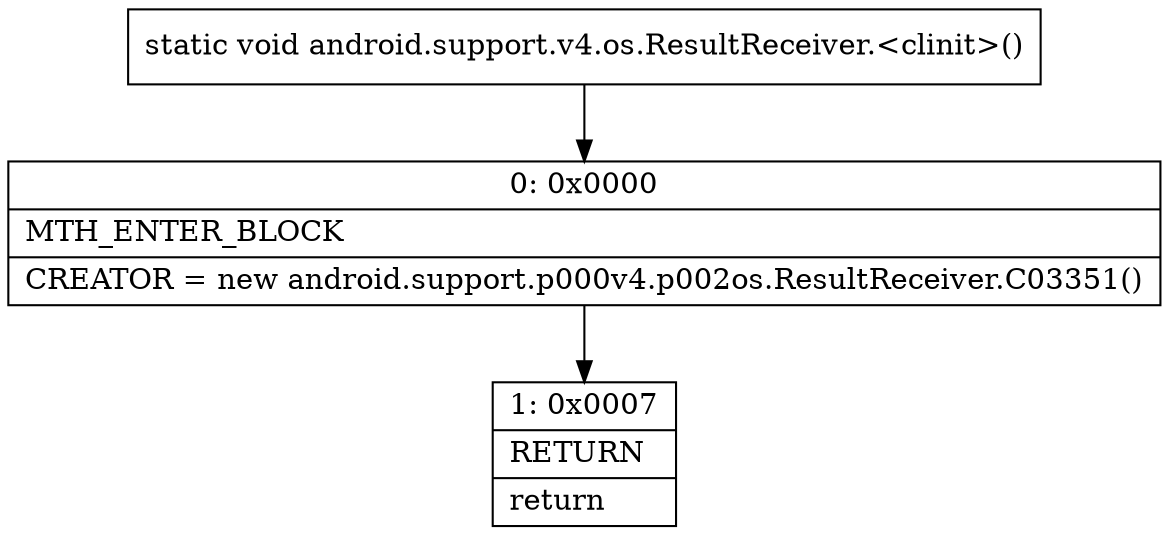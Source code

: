 digraph "CFG forandroid.support.v4.os.ResultReceiver.\<clinit\>()V" {
Node_0 [shape=record,label="{0\:\ 0x0000|MTH_ENTER_BLOCK\l|CREATOR = new android.support.p000v4.p002os.ResultReceiver.C03351()\l}"];
Node_1 [shape=record,label="{1\:\ 0x0007|RETURN\l|return\l}"];
MethodNode[shape=record,label="{static void android.support.v4.os.ResultReceiver.\<clinit\>() }"];
MethodNode -> Node_0;
Node_0 -> Node_1;
}

